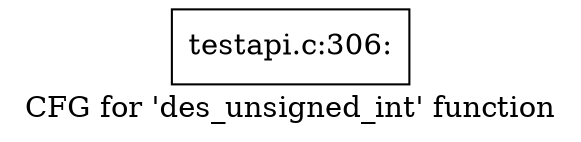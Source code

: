 digraph "CFG for 'des_unsigned_int' function" {
	label="CFG for 'des_unsigned_int' function";

	Node0x40b6f60 [shape=record,label="{testapi.c:306:}"];
}
